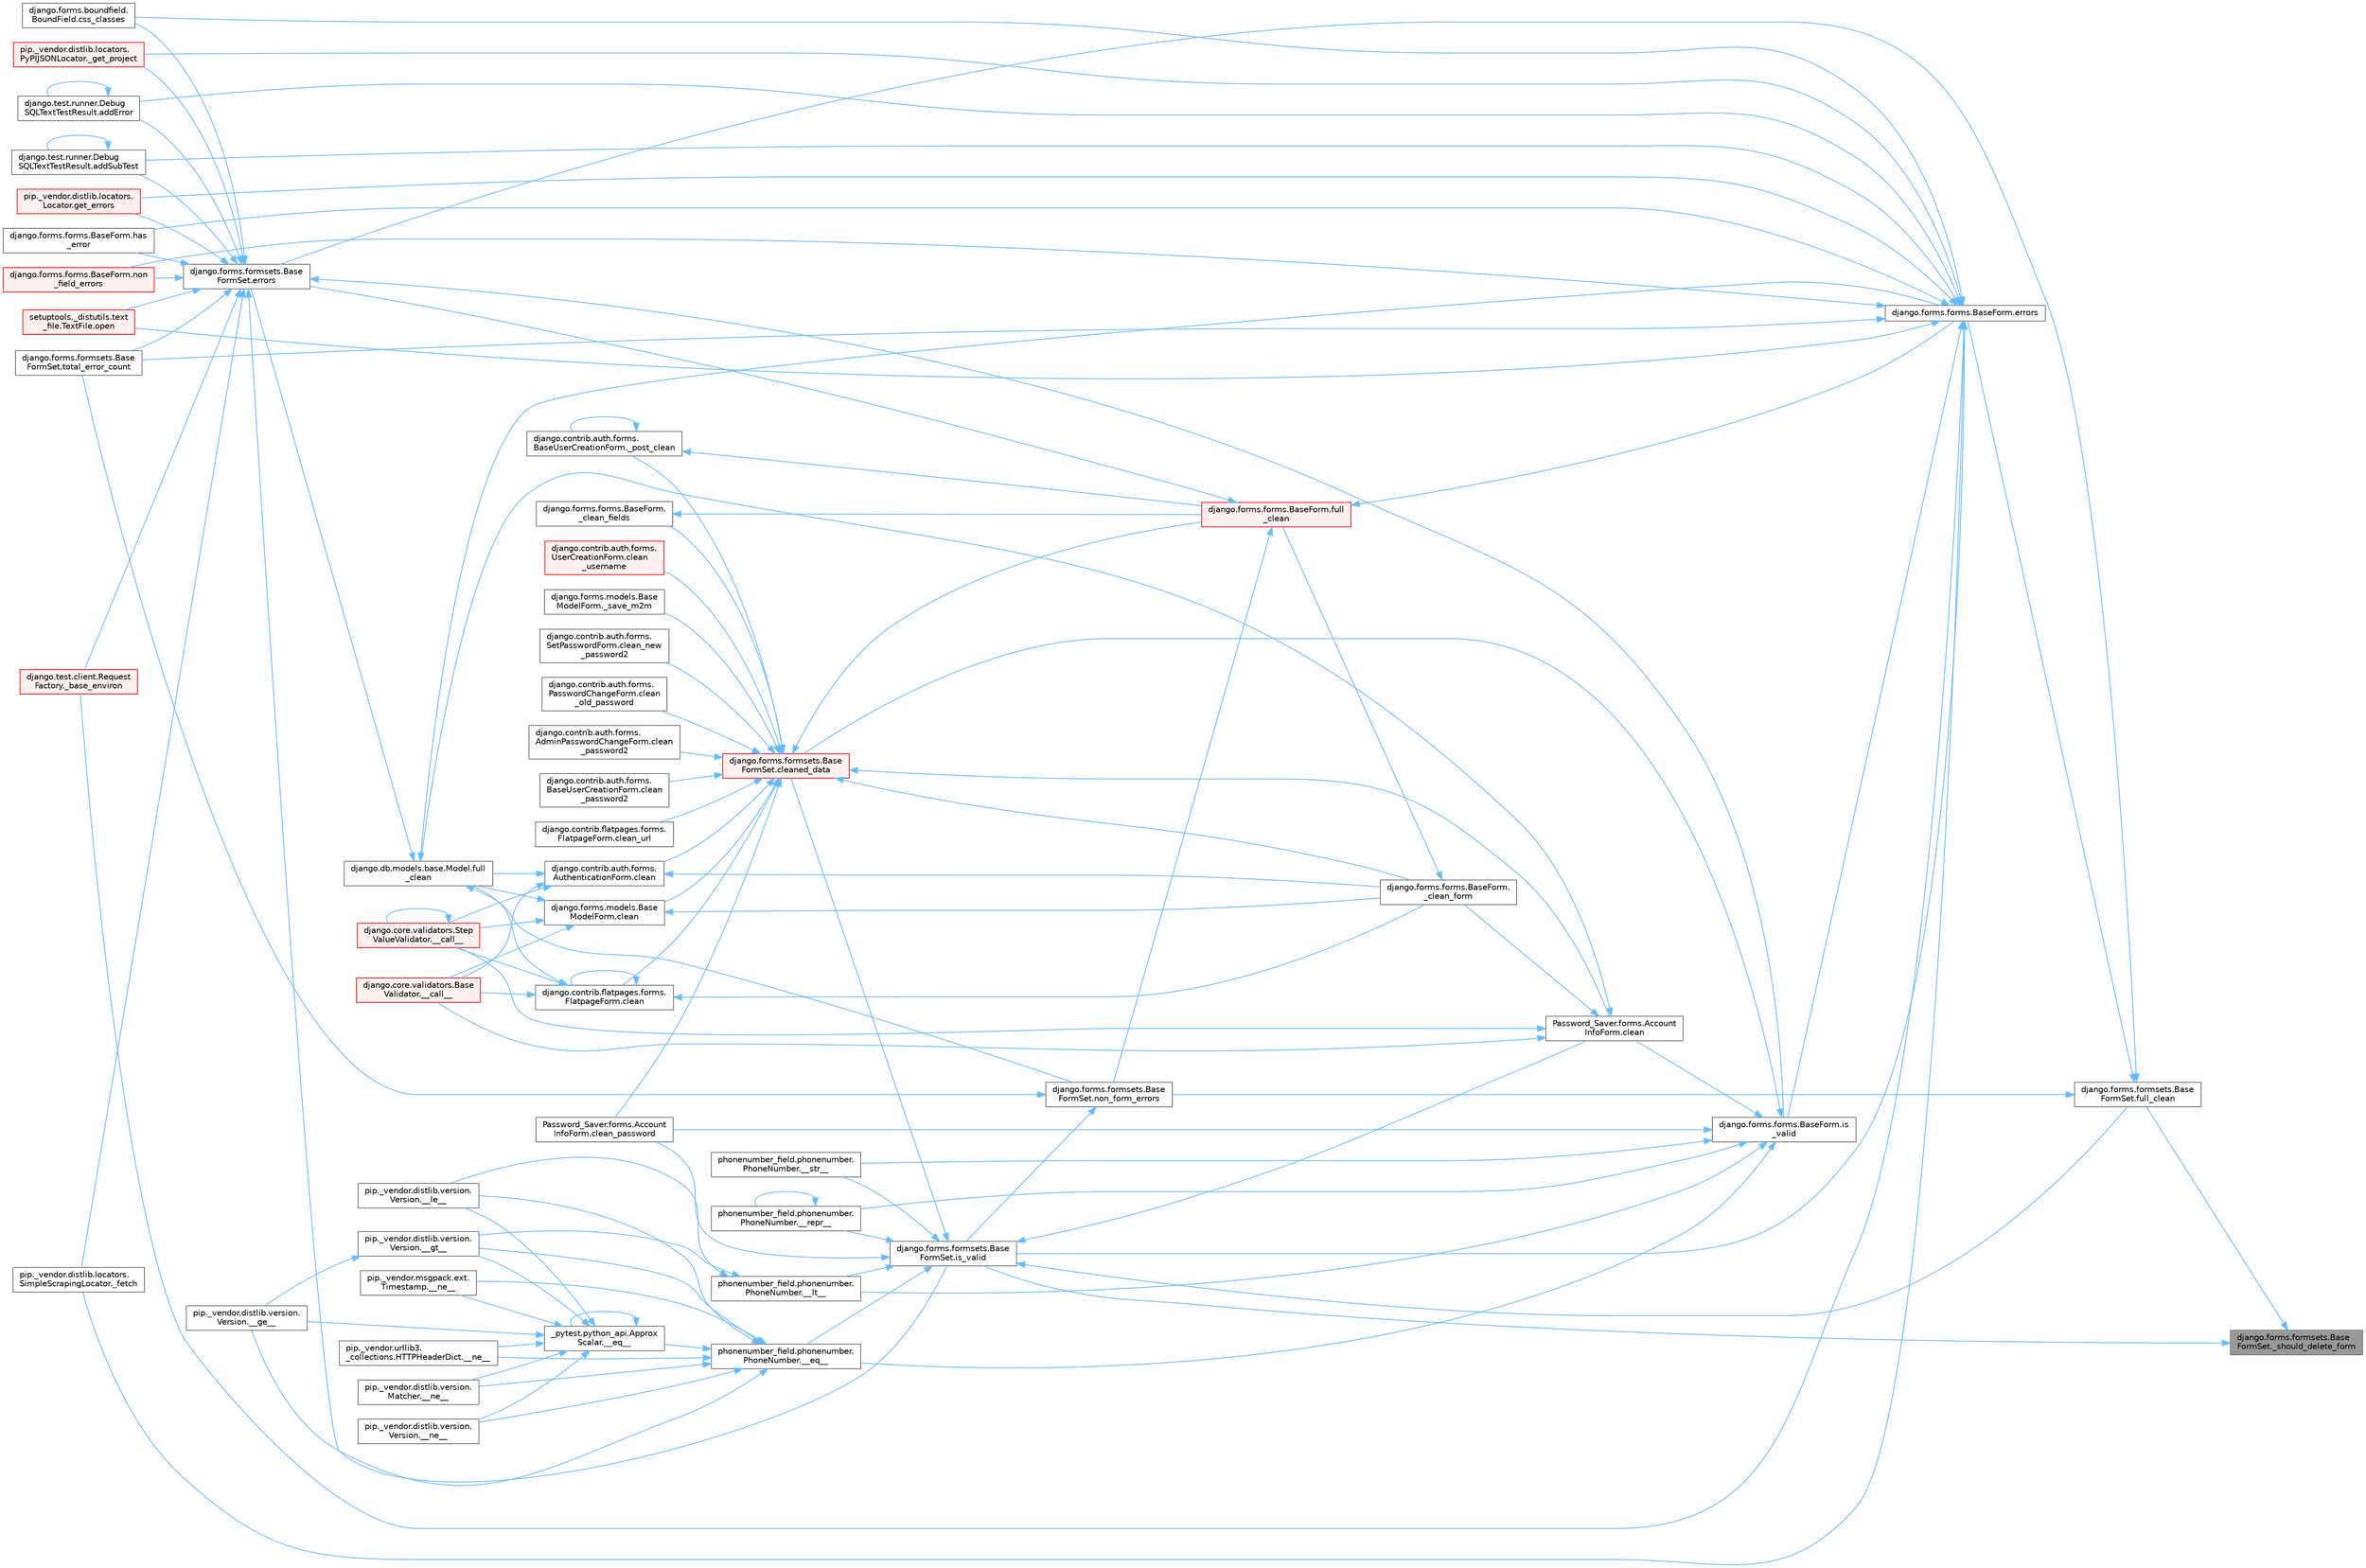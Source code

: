 digraph "django.forms.formsets.BaseFormSet._should_delete_form"
{
 // LATEX_PDF_SIZE
  bgcolor="transparent";
  edge [fontname=Helvetica,fontsize=10,labelfontname=Helvetica,labelfontsize=10];
  node [fontname=Helvetica,fontsize=10,shape=box,height=0.2,width=0.4];
  rankdir="RL";
  Node1 [id="Node000001",label="django.forms.formsets.Base\lFormSet._should_delete_form",height=0.2,width=0.4,color="gray40", fillcolor="grey60", style="filled", fontcolor="black",tooltip=" "];
  Node1 -> Node2 [id="edge1_Node000001_Node000002",dir="back",color="steelblue1",style="solid",tooltip=" "];
  Node2 [id="Node000002",label="django.forms.formsets.Base\lFormSet.full_clean",height=0.2,width=0.4,color="grey40", fillcolor="white", style="filled",URL="$classdjango_1_1forms_1_1formsets_1_1_base_form_set.html#aa475bdb58853c14bfcd93bd7b494e3b1",tooltip=" "];
  Node2 -> Node3 [id="edge2_Node000002_Node000003",dir="back",color="steelblue1",style="solid",tooltip=" "];
  Node3 [id="Node000003",label="django.forms.forms.BaseForm.errors",height=0.2,width=0.4,color="grey40", fillcolor="white", style="filled",URL="$classdjango_1_1forms_1_1forms_1_1_base_form.html#aca47cb75eb6c321d1c429b33eca94d49",tooltip=" "];
  Node3 -> Node4 [id="edge3_Node000003_Node000004",dir="back",color="steelblue1",style="solid",tooltip=" "];
  Node4 [id="Node000004",label="django.test.client.Request\lFactory._base_environ",height=0.2,width=0.4,color="red", fillcolor="#FFF0F0", style="filled",URL="$classdjango_1_1test_1_1client_1_1_request_factory.html#ab650654b992f4e9fc9e30bd0442973c1",tooltip=" "];
  Node3 -> Node595 [id="edge4_Node000003_Node000595",dir="back",color="steelblue1",style="solid",tooltip=" "];
  Node595 [id="Node000595",label="pip._vendor.distlib.locators.\lSimpleScrapingLocator._fetch",height=0.2,width=0.4,color="grey40", fillcolor="white", style="filled",URL="$classpip_1_1__vendor_1_1distlib_1_1locators_1_1_simple_scraping_locator.html#a72156eb8243de03d8881db3caaa60b8c",tooltip=" "];
  Node3 -> Node596 [id="edge5_Node000003_Node000596",dir="back",color="steelblue1",style="solid",tooltip=" "];
  Node596 [id="Node000596",label="pip._vendor.distlib.locators.\lPyPIJSONLocator._get_project",height=0.2,width=0.4,color="red", fillcolor="#FFF0F0", style="filled",URL="$classpip_1_1__vendor_1_1distlib_1_1locators_1_1_py_p_i_j_s_o_n_locator.html#ab5b95d18130e47c0bedca04d7b010bf6",tooltip=" "];
  Node3 -> Node1788 [id="edge6_Node000003_Node001788",dir="back",color="steelblue1",style="solid",tooltip=" "];
  Node1788 [id="Node001788",label="django.test.runner.Debug\lSQLTextTestResult.addError",height=0.2,width=0.4,color="grey40", fillcolor="white", style="filled",URL="$classdjango_1_1test_1_1runner_1_1_debug_s_q_l_text_test_result.html#a398c116f3b7d25563a21e81178271a8a",tooltip=" "];
  Node1788 -> Node1788 [id="edge7_Node001788_Node001788",dir="back",color="steelblue1",style="solid",tooltip=" "];
  Node3 -> Node1789 [id="edge8_Node000003_Node001789",dir="back",color="steelblue1",style="solid",tooltip=" "];
  Node1789 [id="Node001789",label="django.test.runner.Debug\lSQLTextTestResult.addSubTest",height=0.2,width=0.4,color="grey40", fillcolor="white", style="filled",URL="$classdjango_1_1test_1_1runner_1_1_debug_s_q_l_text_test_result.html#a65bae0538566d8bc532c972340744b1e",tooltip=" "];
  Node1789 -> Node1789 [id="edge9_Node001789_Node001789",dir="back",color="steelblue1",style="solid",tooltip=" "];
  Node3 -> Node1790 [id="edge10_Node000003_Node001790",dir="back",color="steelblue1",style="solid",tooltip=" "];
  Node1790 [id="Node001790",label="django.forms.boundfield.\lBoundField.css_classes",height=0.2,width=0.4,color="grey40", fillcolor="white", style="filled",URL="$classdjango_1_1forms_1_1boundfield_1_1_bound_field.html#a19d289ef3598c412a0fee978458875bc",tooltip=" "];
  Node3 -> Node1791 [id="edge11_Node000003_Node001791",dir="back",color="steelblue1",style="solid",tooltip=" "];
  Node1791 [id="Node001791",label="pip._vendor.distlib.locators.\lLocator.get_errors",height=0.2,width=0.4,color="red", fillcolor="#FFF0F0", style="filled",URL="$classpip_1_1__vendor_1_1distlib_1_1locators_1_1_locator.html#abc5864a47e4cb8c481f44eb1a72f565c",tooltip=" "];
  Node3 -> Node1793 [id="edge12_Node000003_Node001793",dir="back",color="steelblue1",style="solid",tooltip=" "];
  Node1793 [id="Node001793",label="django.forms.forms.BaseForm.has\l_error",height=0.2,width=0.4,color="grey40", fillcolor="white", style="filled",URL="$classdjango_1_1forms_1_1forms_1_1_base_form.html#af67d8e47182c8c92ad4cac6441bfeb80",tooltip=" "];
  Node3 -> Node1794 [id="edge13_Node000003_Node001794",dir="back",color="steelblue1",style="solid",tooltip=" "];
  Node1794 [id="Node001794",label="django.forms.forms.BaseForm.is\l_valid",height=0.2,width=0.4,color="grey40", fillcolor="white", style="filled",URL="$classdjango_1_1forms_1_1forms_1_1_base_form.html#a8be15c9eaccca682a18c7d3f13802cc4",tooltip=" "];
  Node1794 -> Node656 [id="edge14_Node001794_Node000656",dir="back",color="steelblue1",style="solid",tooltip=" "];
  Node656 [id="Node000656",label="phonenumber_field.phonenumber.\lPhoneNumber.__eq__",height=0.2,width=0.4,color="grey40", fillcolor="white", style="filled",URL="$classphonenumber__field_1_1phonenumber_1_1_phone_number.html#a999c32cd1bfa2dd5c7df70781b09c68b",tooltip=" "];
  Node656 -> Node21 [id="edge15_Node000656_Node000021",dir="back",color="steelblue1",style="solid",tooltip=" "];
  Node21 [id="Node000021",label="_pytest.python_api.Approx\lScalar.__eq__",height=0.2,width=0.4,color="grey40", fillcolor="white", style="filled",URL="$class__pytest_1_1python__api_1_1_approx_scalar.html#af4601ee4ca7409927f88c83ebfc3d923",tooltip=" "];
  Node21 -> Node21 [id="edge16_Node000021_Node000021",dir="back",color="steelblue1",style="solid",tooltip=" "];
  Node21 -> Node22 [id="edge17_Node000021_Node000022",dir="back",color="steelblue1",style="solid",tooltip=" "];
  Node22 [id="Node000022",label="pip._vendor.distlib.version.\lVersion.__ge__",height=0.2,width=0.4,color="grey40", fillcolor="white", style="filled",URL="$classpip_1_1__vendor_1_1distlib_1_1version_1_1_version.html#aa6b7b889cebc687ddb5ed9040d01b1ec",tooltip=" "];
  Node21 -> Node23 [id="edge18_Node000021_Node000023",dir="back",color="steelblue1",style="solid",tooltip=" "];
  Node23 [id="Node000023",label="pip._vendor.distlib.version.\lVersion.__gt__",height=0.2,width=0.4,color="grey40", fillcolor="white", style="filled",URL="$classpip_1_1__vendor_1_1distlib_1_1version_1_1_version.html#a51cf0c8da1bb6829173ff6861b10cb5f",tooltip=" "];
  Node23 -> Node22 [id="edge19_Node000023_Node000022",dir="back",color="steelblue1",style="solid",tooltip=" "];
  Node21 -> Node24 [id="edge20_Node000021_Node000024",dir="back",color="steelblue1",style="solid",tooltip=" "];
  Node24 [id="Node000024",label="pip._vendor.distlib.version.\lVersion.__le__",height=0.2,width=0.4,color="grey40", fillcolor="white", style="filled",URL="$classpip_1_1__vendor_1_1distlib_1_1version_1_1_version.html#ae5e2c5d9b76377e286fcf92a382cbb8b",tooltip=" "];
  Node21 -> Node25 [id="edge21_Node000021_Node000025",dir="back",color="steelblue1",style="solid",tooltip=" "];
  Node25 [id="Node000025",label="pip._vendor.distlib.version.\lMatcher.__ne__",height=0.2,width=0.4,color="grey40", fillcolor="white", style="filled",URL="$classpip_1_1__vendor_1_1distlib_1_1version_1_1_matcher.html#a24f8f8a4686bff3018fee5d22f4e02f1",tooltip=" "];
  Node21 -> Node26 [id="edge22_Node000021_Node000026",dir="back",color="steelblue1",style="solid",tooltip=" "];
  Node26 [id="Node000026",label="pip._vendor.distlib.version.\lVersion.__ne__",height=0.2,width=0.4,color="grey40", fillcolor="white", style="filled",URL="$classpip_1_1__vendor_1_1distlib_1_1version_1_1_version.html#aea3cdf6db007318ab1a2e8d144e2a4a1",tooltip=" "];
  Node21 -> Node27 [id="edge23_Node000021_Node000027",dir="back",color="steelblue1",style="solid",tooltip=" "];
  Node27 [id="Node000027",label="pip._vendor.msgpack.ext.\lTimestamp.__ne__",height=0.2,width=0.4,color="grey40", fillcolor="white", style="filled",URL="$classpip_1_1__vendor_1_1msgpack_1_1ext_1_1_timestamp.html#ac38b8cada8075f7a1133b06bc99b2317",tooltip=" "];
  Node21 -> Node28 [id="edge24_Node000021_Node000028",dir="back",color="steelblue1",style="solid",tooltip=" "];
  Node28 [id="Node000028",label="pip._vendor.urllib3.\l_collections.HTTPHeaderDict.__ne__",height=0.2,width=0.4,color="grey40", fillcolor="white", style="filled",URL="$classpip_1_1__vendor_1_1urllib3_1_1__collections_1_1_h_t_t_p_header_dict.html#aa7766a9499d33160a1258e140e35a806",tooltip=" "];
  Node656 -> Node22 [id="edge25_Node000656_Node000022",dir="back",color="steelblue1",style="solid",tooltip=" "];
  Node656 -> Node23 [id="edge26_Node000656_Node000023",dir="back",color="steelblue1",style="solid",tooltip=" "];
  Node656 -> Node24 [id="edge27_Node000656_Node000024",dir="back",color="steelblue1",style="solid",tooltip=" "];
  Node656 -> Node25 [id="edge28_Node000656_Node000025",dir="back",color="steelblue1",style="solid",tooltip=" "];
  Node656 -> Node26 [id="edge29_Node000656_Node000026",dir="back",color="steelblue1",style="solid",tooltip=" "];
  Node656 -> Node27 [id="edge30_Node000656_Node000027",dir="back",color="steelblue1",style="solid",tooltip=" "];
  Node656 -> Node28 [id="edge31_Node000656_Node000028",dir="back",color="steelblue1",style="solid",tooltip=" "];
  Node1794 -> Node657 [id="edge32_Node001794_Node000657",dir="back",color="steelblue1",style="solid",tooltip=" "];
  Node657 [id="Node000657",label="phonenumber_field.phonenumber.\lPhoneNumber.__lt__",height=0.2,width=0.4,color="grey40", fillcolor="white", style="filled",URL="$classphonenumber__field_1_1phonenumber_1_1_phone_number.html#ab94d02fbeda1355644c6c1b3d6f3d9ba",tooltip=" "];
  Node657 -> Node23 [id="edge33_Node000657_Node000023",dir="back",color="steelblue1",style="solid",tooltip=" "];
  Node657 -> Node24 [id="edge34_Node000657_Node000024",dir="back",color="steelblue1",style="solid",tooltip=" "];
  Node1794 -> Node658 [id="edge35_Node001794_Node000658",dir="back",color="steelblue1",style="solid",tooltip=" "];
  Node658 [id="Node000658",label="phonenumber_field.phonenumber.\lPhoneNumber.__repr__",height=0.2,width=0.4,color="grey40", fillcolor="white", style="filled",URL="$classphonenumber__field_1_1phonenumber_1_1_phone_number.html#a5420c965a5ecfad87cb6bce245cd91a5",tooltip=" "];
  Node658 -> Node658 [id="edge36_Node000658_Node000658",dir="back",color="steelblue1",style="solid",tooltip=" "];
  Node1794 -> Node659 [id="edge37_Node001794_Node000659",dir="back",color="steelblue1",style="solid",tooltip=" "];
  Node659 [id="Node000659",label="phonenumber_field.phonenumber.\lPhoneNumber.__str__",height=0.2,width=0.4,color="grey40", fillcolor="white", style="filled",URL="$classphonenumber__field_1_1phonenumber_1_1_phone_number.html#a773f55fba29310ea2218e4bbca83ba6d",tooltip=" "];
  Node1794 -> Node660 [id="edge38_Node001794_Node000660",dir="back",color="steelblue1",style="solid",tooltip=" "];
  Node660 [id="Node000660",label="Password_Saver.forms.Account\lInfoForm.clean",height=0.2,width=0.4,color="grey40", fillcolor="white", style="filled",URL="$class_password___saver_1_1forms_1_1_account_info_form.html#a89126d6030ebafc64c8aeeb352113c54",tooltip=" "];
  Node660 -> Node589 [id="edge39_Node000660_Node000589",dir="back",color="steelblue1",style="solid",tooltip=" "];
  Node589 [id="Node000589",label="django.core.validators.Base\lValidator.__call__",height=0.2,width=0.4,color="red", fillcolor="#FFF0F0", style="filled",URL="$classdjango_1_1core_1_1validators_1_1_base_validator.html#ac718256582df714e061c6b927e045d12",tooltip=" "];
  Node660 -> Node590 [id="edge40_Node000660_Node000590",dir="back",color="steelblue1",style="solid",tooltip=" "];
  Node590 [id="Node000590",label="django.core.validators.Step\lValueValidator.__call__",height=0.2,width=0.4,color="red", fillcolor="#FFF0F0", style="filled",URL="$classdjango_1_1core_1_1validators_1_1_step_value_validator.html#aebdbf74fe74c5b999350df9c1852714c",tooltip=" "];
  Node590 -> Node590 [id="edge41_Node000590_Node000590",dir="back",color="steelblue1",style="solid",tooltip=" "];
  Node660 -> Node591 [id="edge42_Node000660_Node000591",dir="back",color="steelblue1",style="solid",tooltip=" "];
  Node591 [id="Node000591",label="django.forms.forms.BaseForm.\l_clean_form",height=0.2,width=0.4,color="grey40", fillcolor="white", style="filled",URL="$classdjango_1_1forms_1_1forms_1_1_base_form.html#ae5eed108001c1a75985b75174fe23f1f",tooltip=" "];
  Node591 -> Node592 [id="edge43_Node000591_Node000592",dir="back",color="steelblue1",style="solid",tooltip=" "];
  Node592 [id="Node000592",label="django.forms.forms.BaseForm.full\l_clean",height=0.2,width=0.4,color="red", fillcolor="#FFF0F0", style="filled",URL="$classdjango_1_1forms_1_1forms_1_1_base_form.html#a396d2448f658dc84a0f0b473ffaae918",tooltip=" "];
  Node592 -> Node3 [id="edge44_Node000592_Node000003",dir="back",color="steelblue1",style="solid",tooltip=" "];
  Node592 -> Node594 [id="edge45_Node000592_Node000594",dir="back",color="steelblue1",style="solid",tooltip=" "];
  Node594 [id="Node000594",label="django.forms.formsets.Base\lFormSet.errors",height=0.2,width=0.4,color="grey40", fillcolor="white", style="filled",URL="$classdjango_1_1forms_1_1formsets_1_1_base_form_set.html#a9e249e2240c3ae2775249e3d3da42020",tooltip=" "];
  Node594 -> Node4 [id="edge46_Node000594_Node000004",dir="back",color="steelblue1",style="solid",tooltip=" "];
  Node594 -> Node595 [id="edge47_Node000594_Node000595",dir="back",color="steelblue1",style="solid",tooltip=" "];
  Node594 -> Node596 [id="edge48_Node000594_Node000596",dir="back",color="steelblue1",style="solid",tooltip=" "];
  Node594 -> Node1788 [id="edge49_Node000594_Node001788",dir="back",color="steelblue1",style="solid",tooltip=" "];
  Node594 -> Node1789 [id="edge50_Node000594_Node001789",dir="back",color="steelblue1",style="solid",tooltip=" "];
  Node594 -> Node1790 [id="edge51_Node000594_Node001790",dir="back",color="steelblue1",style="solid",tooltip=" "];
  Node594 -> Node1791 [id="edge52_Node000594_Node001791",dir="back",color="steelblue1",style="solid",tooltip=" "];
  Node594 -> Node1793 [id="edge53_Node000594_Node001793",dir="back",color="steelblue1",style="solid",tooltip=" "];
  Node594 -> Node1794 [id="edge54_Node000594_Node001794",dir="back",color="steelblue1",style="solid",tooltip=" "];
  Node594 -> Node655 [id="edge55_Node000594_Node000655",dir="back",color="steelblue1",style="solid",tooltip=" "];
  Node655 [id="Node000655",label="django.forms.formsets.Base\lFormSet.is_valid",height=0.2,width=0.4,color="grey40", fillcolor="white", style="filled",URL="$classdjango_1_1forms_1_1formsets_1_1_base_form_set.html#a713477cfb7c01e723400df62b49c250c",tooltip=" "];
  Node655 -> Node656 [id="edge56_Node000655_Node000656",dir="back",color="steelblue1",style="solid",tooltip=" "];
  Node655 -> Node657 [id="edge57_Node000655_Node000657",dir="back",color="steelblue1",style="solid",tooltip=" "];
  Node655 -> Node658 [id="edge58_Node000655_Node000658",dir="back",color="steelblue1",style="solid",tooltip=" "];
  Node655 -> Node659 [id="edge59_Node000655_Node000659",dir="back",color="steelblue1",style="solid",tooltip=" "];
  Node655 -> Node660 [id="edge60_Node000655_Node000660",dir="back",color="steelblue1",style="solid",tooltip=" "];
  Node655 -> Node661 [id="edge61_Node000655_Node000661",dir="back",color="steelblue1",style="solid",tooltip=" "];
  Node661 [id="Node000661",label="Password_Saver.forms.Account\lInfoForm.clean_password",height=0.2,width=0.4,color="grey40", fillcolor="white", style="filled",URL="$class_password___saver_1_1forms_1_1_account_info_form.html#a6397d8e90a910bed34ed0ebcf5f74a4e",tooltip=" "];
  Node655 -> Node648 [id="edge62_Node000655_Node000648",dir="back",color="steelblue1",style="solid",tooltip=" "];
  Node648 [id="Node000648",label="django.forms.formsets.Base\lFormSet.cleaned_data",height=0.2,width=0.4,color="red", fillcolor="#FFF0F0", style="filled",URL="$classdjango_1_1forms_1_1formsets_1_1_base_form_set.html#ae51d85dd3faa160668adba372c4e87f7",tooltip=" "];
  Node648 -> Node649 [id="edge63_Node000648_Node000649",dir="back",color="steelblue1",style="solid",tooltip=" "];
  Node649 [id="Node000649",label="django.forms.forms.BaseForm.\l_clean_fields",height=0.2,width=0.4,color="grey40", fillcolor="white", style="filled",URL="$classdjango_1_1forms_1_1forms_1_1_base_form.html#a38e014bdeb1b8c2092ec5762f1833d9a",tooltip=" "];
  Node649 -> Node592 [id="edge64_Node000649_Node000592",dir="back",color="steelblue1",style="solid",tooltip=" "];
  Node648 -> Node591 [id="edge65_Node000648_Node000591",dir="back",color="steelblue1",style="solid",tooltip=" "];
  Node648 -> Node650 [id="edge66_Node000648_Node000650",dir="back",color="steelblue1",style="solid",tooltip=" "];
  Node650 [id="Node000650",label="django.contrib.auth.forms.\lBaseUserCreationForm._post_clean",height=0.2,width=0.4,color="grey40", fillcolor="white", style="filled",URL="$classdjango_1_1contrib_1_1auth_1_1forms_1_1_base_user_creation_form.html#aa7775ca44825f4bfa9262b10a9c0281c",tooltip=" "];
  Node650 -> Node650 [id="edge67_Node000650_Node000650",dir="back",color="steelblue1",style="solid",tooltip=" "];
  Node650 -> Node592 [id="edge68_Node000650_Node000592",dir="back",color="steelblue1",style="solid",tooltip=" "];
  Node648 -> Node651 [id="edge69_Node000648_Node000651",dir="back",color="steelblue1",style="solid",tooltip=" "];
  Node651 [id="Node000651",label="django.forms.models.Base\lModelForm._save_m2m",height=0.2,width=0.4,color="grey40", fillcolor="white", style="filled",URL="$classdjango_1_1forms_1_1models_1_1_base_model_form.html#a8e143465fa5977b65ce53f521fa65067",tooltip=" "];
  Node648 -> Node652 [id="edge70_Node000648_Node000652",dir="back",color="steelblue1",style="solid",tooltip=" "];
  Node652 [id="Node000652",label="django.contrib.auth.forms.\lAuthenticationForm.clean",height=0.2,width=0.4,color="grey40", fillcolor="white", style="filled",URL="$classdjango_1_1contrib_1_1auth_1_1forms_1_1_authentication_form.html#a92d28be6696caa8d1b7068eefe81793a",tooltip=" "];
  Node652 -> Node589 [id="edge71_Node000652_Node000589",dir="back",color="steelblue1",style="solid",tooltip=" "];
  Node652 -> Node590 [id="edge72_Node000652_Node000590",dir="back",color="steelblue1",style="solid",tooltip=" "];
  Node652 -> Node591 [id="edge73_Node000652_Node000591",dir="back",color="steelblue1",style="solid",tooltip=" "];
  Node652 -> Node653 [id="edge74_Node000652_Node000653",dir="back",color="steelblue1",style="solid",tooltip=" "];
  Node653 [id="Node000653",label="django.db.models.base.Model.full\l_clean",height=0.2,width=0.4,color="grey40", fillcolor="white", style="filled",URL="$classdjango_1_1db_1_1models_1_1base_1_1_model.html#a2e68bd042bd3e52b086f8838eeaa416f",tooltip=" "];
  Node653 -> Node3 [id="edge75_Node000653_Node000003",dir="back",color="steelblue1",style="solid",tooltip=" "];
  Node653 -> Node594 [id="edge76_Node000653_Node000594",dir="back",color="steelblue1",style="solid",tooltip=" "];
  Node653 -> Node654 [id="edge77_Node000653_Node000654",dir="back",color="steelblue1",style="solid",tooltip=" "];
  Node654 [id="Node000654",label="django.forms.formsets.Base\lFormSet.non_form_errors",height=0.2,width=0.4,color="grey40", fillcolor="white", style="filled",URL="$classdjango_1_1forms_1_1formsets_1_1_base_form_set.html#a8b499fb5fdd72c59134bf40aeac2de3c",tooltip=" "];
  Node654 -> Node655 [id="edge78_Node000654_Node000655",dir="back",color="steelblue1",style="solid",tooltip=" "];
  Node654 -> Node662 [id="edge79_Node000654_Node000662",dir="back",color="steelblue1",style="solid",tooltip=" "];
  Node662 [id="Node000662",label="django.forms.formsets.Base\lFormSet.total_error_count",height=0.2,width=0.4,color="grey40", fillcolor="white", style="filled",URL="$classdjango_1_1forms_1_1formsets_1_1_base_form_set.html#a3e9cbe55cc991b30b14546a857abb212",tooltip=" "];
  Node648 -> Node663 [id="edge80_Node000648_Node000663",dir="back",color="steelblue1",style="solid",tooltip=" "];
  Node663 [id="Node000663",label="django.contrib.flatpages.forms.\lFlatpageForm.clean",height=0.2,width=0.4,color="grey40", fillcolor="white", style="filled",URL="$classdjango_1_1contrib_1_1flatpages_1_1forms_1_1_flatpage_form.html#a0deb29d4415dbd84c765b5972de07e52",tooltip=" "];
  Node663 -> Node589 [id="edge81_Node000663_Node000589",dir="back",color="steelblue1",style="solid",tooltip=" "];
  Node663 -> Node590 [id="edge82_Node000663_Node000590",dir="back",color="steelblue1",style="solid",tooltip=" "];
  Node663 -> Node591 [id="edge83_Node000663_Node000591",dir="back",color="steelblue1",style="solid",tooltip=" "];
  Node663 -> Node663 [id="edge84_Node000663_Node000663",dir="back",color="steelblue1",style="solid",tooltip=" "];
  Node663 -> Node653 [id="edge85_Node000663_Node000653",dir="back",color="steelblue1",style="solid",tooltip=" "];
  Node648 -> Node664 [id="edge86_Node000648_Node000664",dir="back",color="steelblue1",style="solid",tooltip=" "];
  Node664 [id="Node000664",label="django.forms.models.Base\lModelForm.clean",height=0.2,width=0.4,color="grey40", fillcolor="white", style="filled",URL="$classdjango_1_1forms_1_1models_1_1_base_model_form.html#a6a374c3b609f402d6566b2ee3ff98672",tooltip=" "];
  Node664 -> Node589 [id="edge87_Node000664_Node000589",dir="back",color="steelblue1",style="solid",tooltip=" "];
  Node664 -> Node590 [id="edge88_Node000664_Node000590",dir="back",color="steelblue1",style="solid",tooltip=" "];
  Node664 -> Node591 [id="edge89_Node000664_Node000591",dir="back",color="steelblue1",style="solid",tooltip=" "];
  Node664 -> Node653 [id="edge90_Node000664_Node000653",dir="back",color="steelblue1",style="solid",tooltip=" "];
  Node648 -> Node660 [id="edge91_Node000648_Node000660",dir="back",color="steelblue1",style="solid",tooltip=" "];
  Node648 -> Node665 [id="edge92_Node000648_Node000665",dir="back",color="steelblue1",style="solid",tooltip=" "];
  Node665 [id="Node000665",label="django.contrib.auth.forms.\lSetPasswordForm.clean_new\l_password2",height=0.2,width=0.4,color="grey40", fillcolor="white", style="filled",URL="$classdjango_1_1contrib_1_1auth_1_1forms_1_1_set_password_form.html#aefb49bddbbf63909718ecac6718b609d",tooltip=" "];
  Node648 -> Node666 [id="edge93_Node000648_Node000666",dir="back",color="steelblue1",style="solid",tooltip=" "];
  Node666 [id="Node000666",label="django.contrib.auth.forms.\lPasswordChangeForm.clean\l_old_password",height=0.2,width=0.4,color="grey40", fillcolor="white", style="filled",URL="$classdjango_1_1contrib_1_1auth_1_1forms_1_1_password_change_form.html#a4d339cd14a321ba76cb6caf226c56d8d",tooltip=" "];
  Node648 -> Node661 [id="edge94_Node000648_Node000661",dir="back",color="steelblue1",style="solid",tooltip=" "];
  Node648 -> Node667 [id="edge95_Node000648_Node000667",dir="back",color="steelblue1",style="solid",tooltip=" "];
  Node667 [id="Node000667",label="django.contrib.auth.forms.\lAdminPasswordChangeForm.clean\l_password2",height=0.2,width=0.4,color="grey40", fillcolor="white", style="filled",URL="$classdjango_1_1contrib_1_1auth_1_1forms_1_1_admin_password_change_form.html#a7e2cc7b4982538a54fc20fb155285496",tooltip=" "];
  Node648 -> Node668 [id="edge96_Node000648_Node000668",dir="back",color="steelblue1",style="solid",tooltip=" "];
  Node668 [id="Node000668",label="django.contrib.auth.forms.\lBaseUserCreationForm.clean\l_password2",height=0.2,width=0.4,color="grey40", fillcolor="white", style="filled",URL="$classdjango_1_1contrib_1_1auth_1_1forms_1_1_base_user_creation_form.html#afe0d67cb9bbafa947e8c7ba75e6b8dd2",tooltip=" "];
  Node648 -> Node669 [id="edge97_Node000648_Node000669",dir="back",color="steelblue1",style="solid",tooltip=" "];
  Node669 [id="Node000669",label="django.contrib.flatpages.forms.\lFlatpageForm.clean_url",height=0.2,width=0.4,color="grey40", fillcolor="white", style="filled",URL="$classdjango_1_1contrib_1_1flatpages_1_1forms_1_1_flatpage_form.html#a754fc61d64c13e49b6efd2b81954180c",tooltip=" "];
  Node648 -> Node670 [id="edge98_Node000648_Node000670",dir="back",color="steelblue1",style="solid",tooltip=" "];
  Node670 [id="Node000670",label="django.contrib.auth.forms.\lUserCreationForm.clean\l_username",height=0.2,width=0.4,color="red", fillcolor="#FFF0F0", style="filled",URL="$classdjango_1_1contrib_1_1auth_1_1forms_1_1_user_creation_form.html#ab825a1782c52e0106904118ba584f68d",tooltip=" "];
  Node648 -> Node592 [id="edge99_Node000648_Node000592",dir="back",color="steelblue1",style="solid",tooltip=" "];
  Node655 -> Node2 [id="edge100_Node000655_Node000002",dir="back",color="steelblue1",style="solid",tooltip=" "];
  Node594 -> Node1795 [id="edge101_Node000594_Node001795",dir="back",color="steelblue1",style="solid",tooltip=" "];
  Node1795 [id="Node001795",label="django.forms.forms.BaseForm.non\l_field_errors",height=0.2,width=0.4,color="red", fillcolor="#FFF0F0", style="filled",URL="$classdjango_1_1forms_1_1forms_1_1_base_form.html#a713be7c8d25008cf58c90916cb682447",tooltip=" "];
  Node594 -> Node1799 [id="edge102_Node000594_Node001799",dir="back",color="steelblue1",style="solid",tooltip=" "];
  Node1799 [id="Node001799",label="setuptools._distutils.text\l_file.TextFile.open",height=0.2,width=0.4,color="red", fillcolor="#FFF0F0", style="filled",URL="$classsetuptools_1_1__distutils_1_1text__file_1_1_text_file.html#ab568abcef363b1b422cddfead42e68b2",tooltip=" "];
  Node594 -> Node662 [id="edge103_Node000594_Node000662",dir="back",color="steelblue1",style="solid",tooltip=" "];
  Node592 -> Node654 [id="edge104_Node000592_Node000654",dir="back",color="steelblue1",style="solid",tooltip=" "];
  Node660 -> Node653 [id="edge105_Node000660_Node000653",dir="back",color="steelblue1",style="solid",tooltip=" "];
  Node1794 -> Node661 [id="edge106_Node001794_Node000661",dir="back",color="steelblue1",style="solid",tooltip=" "];
  Node1794 -> Node648 [id="edge107_Node001794_Node000648",dir="back",color="steelblue1",style="solid",tooltip=" "];
  Node3 -> Node655 [id="edge108_Node000003_Node000655",dir="back",color="steelblue1",style="solid",tooltip=" "];
  Node3 -> Node1795 [id="edge109_Node000003_Node001795",dir="back",color="steelblue1",style="solid",tooltip=" "];
  Node3 -> Node1799 [id="edge110_Node000003_Node001799",dir="back",color="steelblue1",style="solid",tooltip=" "];
  Node3 -> Node662 [id="edge111_Node000003_Node000662",dir="back",color="steelblue1",style="solid",tooltip=" "];
  Node2 -> Node594 [id="edge112_Node000002_Node000594",dir="back",color="steelblue1",style="solid",tooltip=" "];
  Node2 -> Node654 [id="edge113_Node000002_Node000654",dir="back",color="steelblue1",style="solid",tooltip=" "];
  Node1 -> Node655 [id="edge114_Node000001_Node000655",dir="back",color="steelblue1",style="solid",tooltip=" "];
}
